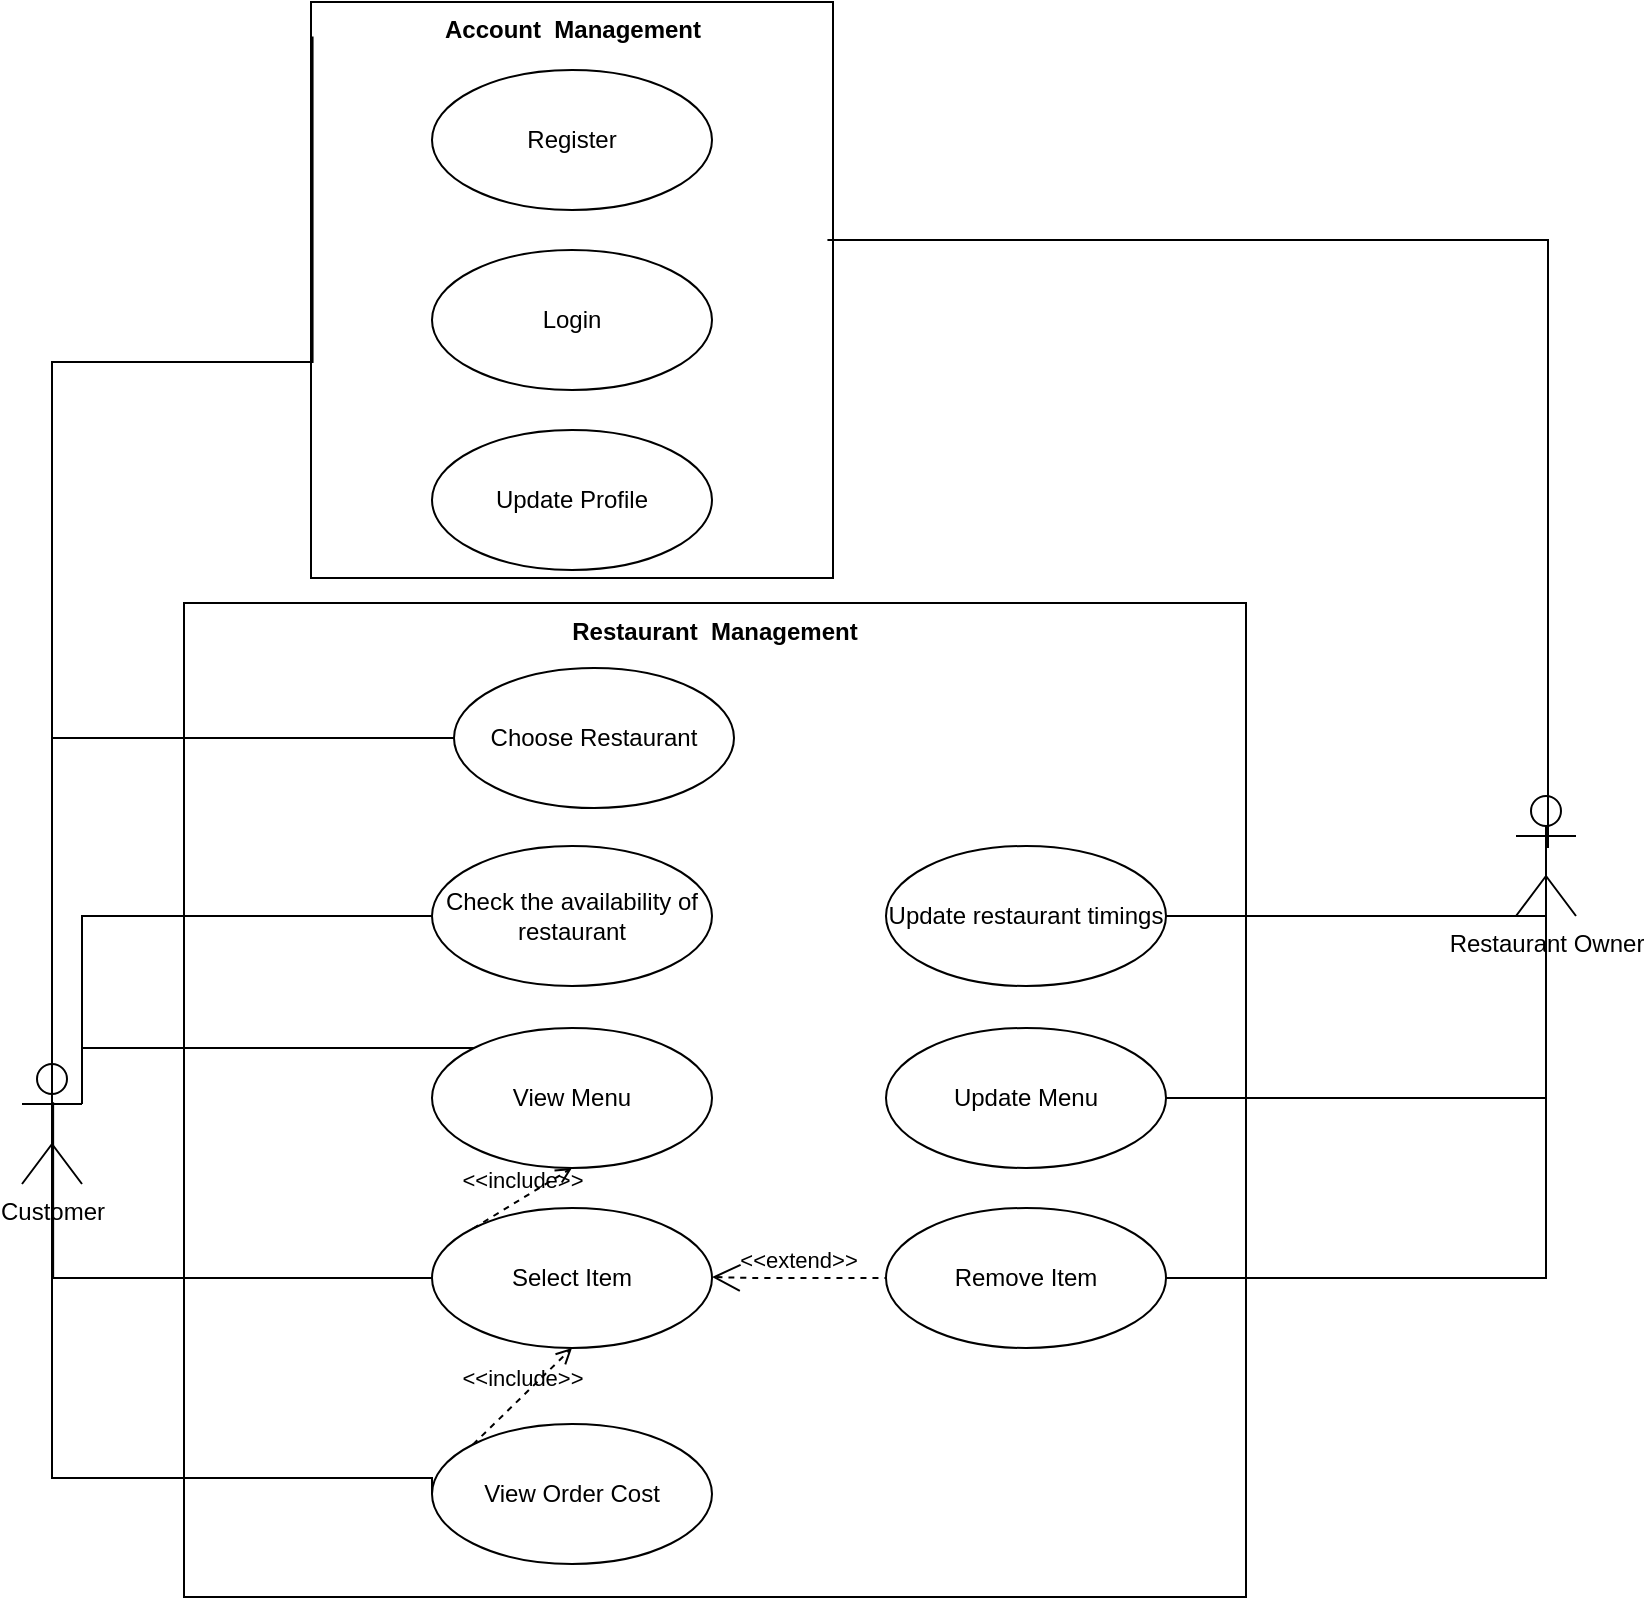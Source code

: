 <mxfile version="14.4.8" type="github">
  <diagram id="d5tv9obm6iXpOw0BhTKf" name="Page-1">
    <mxGraphModel dx="1747" dy="514" grid="1" gridSize="9" guides="1" tooltips="1" connect="1" arrows="1" fold="1" page="1" pageScale="1" pageWidth="827" pageHeight="1169" math="0" shadow="0">
      <root>
        <mxCell id="0" />
        <mxCell id="1" parent="0" />
        <mxCell id="7QSNwZPO3CvysJkWfAVx-1" value="Customer" style="shape=umlActor;html=1;verticalLabelPosition=bottom;verticalAlign=top;align=center;" vertex="1" parent="1">
          <mxGeometry y="540" width="30" height="60" as="geometry" />
        </mxCell>
        <mxCell id="7QSNwZPO3CvysJkWfAVx-2" value="Restaurant Owner" style="shape=umlActor;html=1;verticalLabelPosition=bottom;verticalAlign=top;align=center;" vertex="1" parent="1">
          <mxGeometry x="747" y="406" width="30" height="60" as="geometry" />
        </mxCell>
        <mxCell id="7QSNwZPO3CvysJkWfAVx-4" value="Register" style="ellipse;whiteSpace=wrap;html=1;" vertex="1" parent="1">
          <mxGeometry x="205" y="43" width="140" height="70" as="geometry" />
        </mxCell>
        <mxCell id="7QSNwZPO3CvysJkWfAVx-5" value="Login" style="ellipse;whiteSpace=wrap;html=1;" vertex="1" parent="1">
          <mxGeometry x="205" y="133" width="140" height="70" as="geometry" />
        </mxCell>
        <mxCell id="7QSNwZPO3CvysJkWfAVx-9" value="Choose Restaurant" style="ellipse;whiteSpace=wrap;html=1;" vertex="1" parent="1">
          <mxGeometry x="216" y="342" width="140" height="70" as="geometry" />
        </mxCell>
        <mxCell id="7QSNwZPO3CvysJkWfAVx-11" value="Check the availability of restaurant" style="ellipse;whiteSpace=wrap;html=1;" vertex="1" parent="1">
          <mxGeometry x="205" y="431" width="140" height="70" as="geometry" />
        </mxCell>
        <mxCell id="7QSNwZPO3CvysJkWfAVx-15" value="View Menu" style="ellipse;whiteSpace=wrap;html=1;" vertex="1" parent="1">
          <mxGeometry x="205" y="522" width="140" height="70" as="geometry" />
        </mxCell>
        <mxCell id="7QSNwZPO3CvysJkWfAVx-17" value="Select Item" style="ellipse;whiteSpace=wrap;html=1;" vertex="1" parent="1">
          <mxGeometry x="205" y="612" width="140" height="70" as="geometry" />
        </mxCell>
        <mxCell id="7QSNwZPO3CvysJkWfAVx-19" value="View Order Cost" style="ellipse;whiteSpace=wrap;html=1;" vertex="1" parent="1">
          <mxGeometry x="205" y="720" width="140" height="70" as="geometry" />
        </mxCell>
        <mxCell id="7QSNwZPO3CvysJkWfAVx-20" value="&amp;lt;&amp;lt;include&amp;gt;&amp;gt;" style="edgeStyle=none;html=1;endArrow=open;verticalAlign=bottom;dashed=1;labelBackgroundColor=none;entryX=0.5;entryY=1;entryDx=0;entryDy=0;exitX=0;exitY=0;exitDx=0;exitDy=0;" edge="1" parent="1" source="7QSNwZPO3CvysJkWfAVx-19" target="7QSNwZPO3CvysJkWfAVx-17">
          <mxGeometry width="160" relative="1" as="geometry">
            <mxPoint x="312" y="720" as="sourcePoint" />
            <mxPoint x="220" y="681" as="targetPoint" />
          </mxGeometry>
        </mxCell>
        <mxCell id="7QSNwZPO3CvysJkWfAVx-23" value="Account&amp;nbsp; Management" style="shape=rect;html=1;verticalAlign=top;fontStyle=1;whiteSpace=wrap;align=center;fillColor=none;" vertex="1" parent="1">
          <mxGeometry x="144.5" y="9" width="261" height="288" as="geometry" />
        </mxCell>
        <mxCell id="7QSNwZPO3CvysJkWfAVx-37" value="Remove Item" style="ellipse;whiteSpace=wrap;html=1;" vertex="1" parent="1">
          <mxGeometry x="432" y="612" width="140" height="70" as="geometry" />
        </mxCell>
        <mxCell id="7QSNwZPO3CvysJkWfAVx-43" value="Update Menu" style="ellipse;whiteSpace=wrap;html=1;" vertex="1" parent="1">
          <mxGeometry x="432" y="522" width="140" height="70" as="geometry" />
        </mxCell>
        <mxCell id="7QSNwZPO3CvysJkWfAVx-45" value="&amp;lt;&amp;lt;extend&amp;gt;&amp;gt;" style="edgeStyle=none;html=1;startArrow=open;endArrow=none;startSize=12;verticalAlign=bottom;dashed=1;labelBackgroundColor=none;entryX=0;entryY=0.5;entryDx=0;entryDy=0;" edge="1" parent="1" target="7QSNwZPO3CvysJkWfAVx-37">
          <mxGeometry width="160" relative="1" as="geometry">
            <mxPoint x="345" y="646.5" as="sourcePoint" />
            <mxPoint x="381" y="647" as="targetPoint" />
            <Array as="points">
              <mxPoint x="363" y="647" />
            </Array>
          </mxGeometry>
        </mxCell>
        <mxCell id="7QSNwZPO3CvysJkWfAVx-46" value="Update Profile" style="ellipse;whiteSpace=wrap;html=1;" vertex="1" parent="1">
          <mxGeometry x="205" y="223" width="140" height="70" as="geometry" />
        </mxCell>
        <mxCell id="7QSNwZPO3CvysJkWfAVx-53" value="Update restaurant timings" style="ellipse;whiteSpace=wrap;html=1;" vertex="1" parent="1">
          <mxGeometry x="432" y="431" width="140" height="70" as="geometry" />
        </mxCell>
        <mxCell id="7QSNwZPO3CvysJkWfAVx-57" value="" style="edgeStyle=elbowEdgeStyle;html=1;endArrow=none;elbow=vertical;entryX=0.003;entryY=0.06;entryDx=0;entryDy=0;entryPerimeter=0;rounded=0;exitX=0.5;exitY=0.5;exitDx=0;exitDy=0;exitPerimeter=0;" edge="1" parent="1" source="7QSNwZPO3CvysJkWfAVx-1" target="7QSNwZPO3CvysJkWfAVx-23">
          <mxGeometry width="160" relative="1" as="geometry">
            <mxPoint x="34" y="440.41" as="sourcePoint" />
            <mxPoint x="194" y="440.41" as="targetPoint" />
            <Array as="points">
              <mxPoint x="72" y="189" />
            </Array>
          </mxGeometry>
        </mxCell>
        <mxCell id="7QSNwZPO3CvysJkWfAVx-59" value="" style="edgeStyle=elbowEdgeStyle;html=1;endArrow=none;elbow=vertical;entryX=0;entryY=0.5;entryDx=0;entryDy=0;rounded=0;" edge="1" parent="1" source="7QSNwZPO3CvysJkWfAVx-1" target="7QSNwZPO3CvysJkWfAVx-9">
          <mxGeometry width="160" relative="1" as="geometry">
            <mxPoint x="72" y="342" as="sourcePoint" />
            <mxPoint x="180" y="385" as="targetPoint" />
            <Array as="points">
              <mxPoint x="117" y="377" />
            </Array>
          </mxGeometry>
        </mxCell>
        <mxCell id="7QSNwZPO3CvysJkWfAVx-63" value="" style="edgeStyle=elbowEdgeStyle;html=1;endArrow=none;elbow=vertical;rounded=0;entryX=1;entryY=0.333;entryDx=0;entryDy=0;entryPerimeter=0;" edge="1" parent="1" source="7QSNwZPO3CvysJkWfAVx-15" target="7QSNwZPO3CvysJkWfAVx-1">
          <mxGeometry width="100" height="75" relative="1" as="geometry">
            <mxPoint x="234" y="534" as="sourcePoint" />
            <mxPoint x="33" y="423" as="targetPoint" />
            <Array as="points">
              <mxPoint x="126" y="532" />
              <mxPoint x="153" y="522" />
            </Array>
          </mxGeometry>
        </mxCell>
        <mxCell id="7QSNwZPO3CvysJkWfAVx-64" value="" style="edgeStyle=elbowEdgeStyle;html=1;endArrow=none;elbow=vertical;exitX=0;exitY=0.5;exitDx=0;exitDy=0;entryX=0.519;entryY=0.319;entryDx=0;entryDy=0;entryPerimeter=0;rounded=0;" edge="1" parent="1" source="7QSNwZPO3CvysJkWfAVx-17" target="7QSNwZPO3CvysJkWfAVx-1">
          <mxGeometry width="100" height="75" relative="1" as="geometry">
            <mxPoint x="214.0" y="541.0" as="sourcePoint" />
            <mxPoint x="42" y="432" as="targetPoint" />
            <Array as="points">
              <mxPoint x="126" y="647" />
              <mxPoint x="124" y="622" />
              <mxPoint x="162" y="531" />
            </Array>
          </mxGeometry>
        </mxCell>
        <mxCell id="7QSNwZPO3CvysJkWfAVx-72" value="" style="edgeStyle=elbowEdgeStyle;html=1;endArrow=none;elbow=vertical;entryX=0.5;entryY=0.5;entryDx=0;entryDy=0;entryPerimeter=0;rounded=0;" edge="1" parent="1" source="7QSNwZPO3CvysJkWfAVx-53" target="7QSNwZPO3CvysJkWfAVx-2">
          <mxGeometry width="100" height="75" relative="1" as="geometry">
            <mxPoint x="522" y="543" as="sourcePoint" />
            <mxPoint x="622" y="468" as="targetPoint" />
            <Array as="points">
              <mxPoint x="639" y="466" />
              <mxPoint x="667" y="436" />
            </Array>
          </mxGeometry>
        </mxCell>
        <mxCell id="7QSNwZPO3CvysJkWfAVx-73" value="" style="edgeStyle=elbowEdgeStyle;html=1;endArrow=none;elbow=vertical;entryX=0.5;entryY=0.5;entryDx=0;entryDy=0;entryPerimeter=0;exitX=1;exitY=0.5;exitDx=0;exitDy=0;rounded=0;" edge="1" parent="1" source="7QSNwZPO3CvysJkWfAVx-43" target="7QSNwZPO3CvysJkWfAVx-2">
          <mxGeometry width="100" height="75" relative="1" as="geometry">
            <mxPoint x="580.282" y="445" as="sourcePoint" />
            <mxPoint x="771" y="445" as="targetPoint" />
            <Array as="points">
              <mxPoint x="648" y="557" />
              <mxPoint x="603" y="532" />
            </Array>
          </mxGeometry>
        </mxCell>
        <mxCell id="7QSNwZPO3CvysJkWfAVx-74" value="" style="edgeStyle=elbowEdgeStyle;html=1;endArrow=none;elbow=vertical;rounded=0;exitX=1;exitY=0.5;exitDx=0;exitDy=0;" edge="1" parent="1" source="7QSNwZPO3CvysJkWfAVx-37" target="7QSNwZPO3CvysJkWfAVx-2">
          <mxGeometry width="160" relative="1" as="geometry">
            <mxPoint x="567" y="657" as="sourcePoint" />
            <mxPoint x="655" y="513" as="targetPoint" />
            <Array as="points">
              <mxPoint x="666" y="647" />
            </Array>
          </mxGeometry>
        </mxCell>
        <mxCell id="7QSNwZPO3CvysJkWfAVx-75" value="" style="edgeStyle=elbowEdgeStyle;html=1;endArrow=none;elbow=vertical;exitX=0.5;exitY=0.5;exitDx=0;exitDy=0;exitPerimeter=0;entryX=0;entryY=0.5;entryDx=0;entryDy=0;rounded=0;" edge="1" parent="1" source="7QSNwZPO3CvysJkWfAVx-1" target="7QSNwZPO3CvysJkWfAVx-19">
          <mxGeometry width="160" relative="1" as="geometry">
            <mxPoint x="180" y="558" as="sourcePoint" />
            <mxPoint x="340" y="558" as="targetPoint" />
            <Array as="points">
              <mxPoint x="153" y="747" />
              <mxPoint x="153" y="738" />
            </Array>
          </mxGeometry>
        </mxCell>
        <mxCell id="7QSNwZPO3CvysJkWfAVx-79" value="" style="edgeStyle=elbowEdgeStyle;html=1;endArrow=none;elbow=vertical;rounded=0;exitX=0.997;exitY=0.413;exitDx=0;exitDy=0;exitPerimeter=0;" edge="1" parent="1">
          <mxGeometry width="160" relative="1" as="geometry">
            <mxPoint x="402.717" y="127.944" as="sourcePoint" />
            <mxPoint x="763" y="432" as="targetPoint" />
            <Array as="points">
              <mxPoint x="556" y="128" />
              <mxPoint x="574" y="128" />
            </Array>
          </mxGeometry>
        </mxCell>
        <mxCell id="7QSNwZPO3CvysJkWfAVx-82" value="&amp;lt;&amp;lt;include&amp;gt;&amp;gt;" style="edgeStyle=none;html=1;endArrow=open;verticalAlign=bottom;dashed=1;labelBackgroundColor=none;exitX=0;exitY=0;exitDx=0;exitDy=0;entryX=0.5;entryY=1;entryDx=0;entryDy=0;" edge="1" parent="1" source="7QSNwZPO3CvysJkWfAVx-17" target="7QSNwZPO3CvysJkWfAVx-15">
          <mxGeometry width="160" relative="1" as="geometry">
            <mxPoint x="234.081" y="739.464" as="sourcePoint" />
            <mxPoint x="284" y="691" as="targetPoint" />
          </mxGeometry>
        </mxCell>
        <mxCell id="7QSNwZPO3CvysJkWfAVx-83" value="" style="edgeStyle=elbowEdgeStyle;html=1;endArrow=none;elbow=vertical;rounded=0;exitX=1;exitY=0.333;exitDx=0;exitDy=0;exitPerimeter=0;" edge="1" parent="1" source="7QSNwZPO3CvysJkWfAVx-1">
          <mxGeometry width="160" relative="1" as="geometry">
            <mxPoint x="24" y="549" as="sourcePoint" />
            <mxPoint x="205" y="466" as="targetPoint" />
            <Array as="points">
              <mxPoint x="135" y="466" />
            </Array>
          </mxGeometry>
        </mxCell>
        <mxCell id="7QSNwZPO3CvysJkWfAVx-76" value="Restaurant&amp;nbsp; Management" style="shape=rect;html=1;verticalAlign=top;fontStyle=1;whiteSpace=wrap;align=center;fillColor=none;" vertex="1" parent="1">
          <mxGeometry x="81" y="309.5" width="531" height="497" as="geometry" />
        </mxCell>
      </root>
    </mxGraphModel>
  </diagram>
</mxfile>
